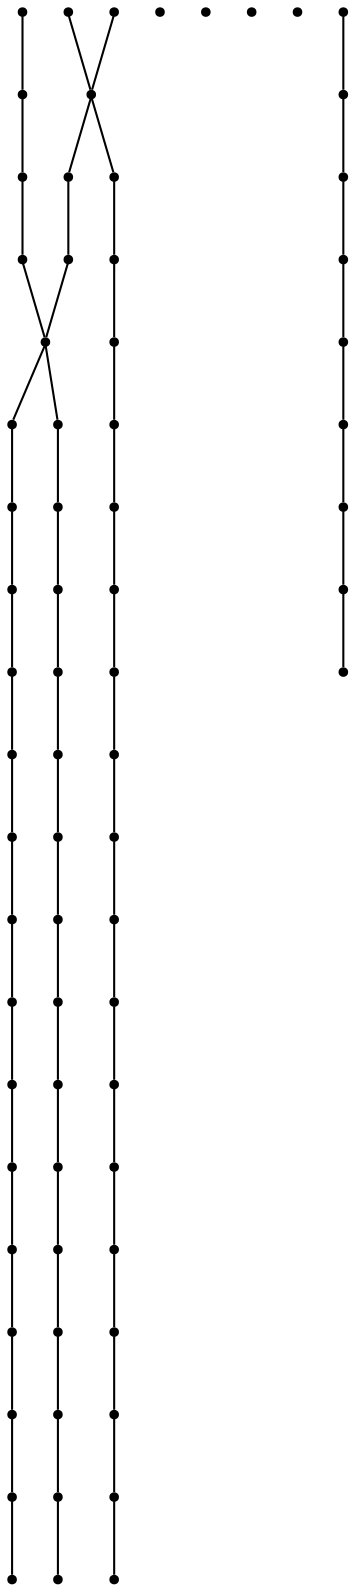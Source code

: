 graph {
  node [shape=point,comment="{\"directed\":false,\"doi\":\"10.1007/978-3-031-49272-3_18\",\"figure\":\"7 (4)\"}"]

  v0 [pos="1568.7618582240837,1668.1870340500263"]
  v1 [pos="1585.8619760258816,1670.5676598495104"]
  v2 [pos="1551.6622650267313,1664.829257011559"]
  v3 [pos="1534.5605734115952,1662.1621371073547"]
  v4 [pos="1517.4609802142431,1659.382594258495"]
  v5 [pos="1500.3592885991072,1656.43015662088"]
  v6 [pos="1483.2596954017552,1653.316111000323"]
  v7 [pos="1466.159052995511,1651.1991513433811"]
  v8 [pos="1585.8619760258816,1590.3443824858211"]
  v9 [pos="1602.9615692232335,1591.5070188659581"]
  v10 [pos="1585.8619760258816,1642.6394921657927"]
  v11 [pos="1602.9615692232337,1643.977248902028"]
  v12 [pos="1602.9615692232335,1673.460802014336"]
  v13 [pos="1568.7618582240834,1589.2608491278284"]
  v14 [pos="1568.7618582240834,1640.4694050369844"]
  v15 [pos="1551.6622650267313,1587.6856561498826"]
  v16 [pos="1551.6622650267313,1635.8541506557367"]
  v17 [pos="1559.3770980097206,1483.624485941259"]
  v18 [pos="1559.3770980097208,1499.2893006561353"]
  v19 [pos="1559.3770980097208,1514.9509677829112"]
  v20 [pos="1559.3770980097208,1530.6126349096874"]
  v21 [pos="1534.5605734115952,1586.202029371204"]
  v22 [pos="1534.5605734115954,1633.8174703922493"]
  v23 [pos="1517.4609802142434,1587.0292409588874"]
  v24 [pos="1517.4609802142431,1631.2148919410004"]
  v25 [pos="1500.3592885991072,1585.1873614255765"]
  v26 [pos="1500.3592885991072,1627.7988686257772"]
  v27 [pos="1483.2596954017552,1582.372400262139"]
  v28 [pos="1483.259695401755,1622.7137333907212"]
  v29 [pos="1466.159052995511,1580.3668143538198"]
  v30 [pos="1466.159052995511,1620.6362616572135"]
  v31 [pos="1449.059459798159,1579.0405987739503"]
  v32 [pos="1449.059459798159,1614.3260469811316"]
  v33 [pos="1449.059459798159,1650.4604855421414"]
  v34 [pos="1431.957768183023,1579.388613918803"]
  v35 [pos="1431.957768183023,1608.7261698133912"]
  v36 [pos="1431.957768183023,1646.0973561470698"]
  v37 [pos="1414.8581749856708,1578.7301003357413"]
  v38 [pos="1414.8581749856708,1604.0754971175654"]
  v39 [pos="1414.8581749856712,1640.0089669474758"]
  v40 [pos="1397.756483370535,1578.3832615621986"]
  v41 [pos="1397.7564833705349,1597.7360321278288"]
  v42 [pos="1397.7564833705349,1631.2336502943224"]
  v43 [pos="1397.7564833705346,1686.0803093457434"]
  v44 [pos="1414.8581749856708,1689.6286903302541"]
  v45 [pos="1380.6579393820746,1577.3435400870496"]
  v46 [pos="1380.6579393820748,1589.959899830357"]
  v47 [pos="1380.6579393820748,1627.091424354982"]
  v48 [pos="1380.6579393820748,1682.7537538377208"]
  v49 [pos="1363.5562477669387,1573.516931390808"]
  v50 [pos="1363.5562477669387,1583.2766164799007"]
  v51 [pos="1363.5562477669387,1620.5435190866365"]
  v52 [pos="1363.5562477669387,1680.0199940884943"]
  v53 [pos="1346.4556053606946,1572.4917714848477"]
  v54 [pos="1346.4556053606946,1610.7088005842554"]
  v55 [pos="1346.4556053606946,1662.28203159952"]
  v56 [pos="1329.3544383500046,1556.7550709447837"]
  v57 [pos="1329.3544383500043,1602.2763802710654"]
  v58 [pos="1329.3544383500046,1653.153580996624"]
  v59 [pos="1312.2543205482066,1540.6484493184446"]
  v60 [pos="1329.3544383500046,1572.31153232386"]
  v61 [pos="1312.2543205482066,1572.1344407509723"]
  v62 [pos="1312.2543205482066,1588.2346400258352"]
  v63 [pos="1312.2543205482066,1643.1938491971882"]
  v64 [pos="1295.1531535375166,1513.802892971963"]
  v65 [pos="1295.1531535375166,1570.466378027173"]
  v66 [pos="1295.1531535375161,1631.7733185812522"]
  v67 [pos="1278.0526383081078,1478.6143841194917"]
  v68 [pos="1278.0526383081078,1537.236495612078"]
  v69 [pos="1278.0526383081076,1568.5568094528066"]
  v70 [pos="1278.0526383081078,1606.5716934498048"]

  v0 -- v1 [id="-1",pos="1568.7618582240837,1668.1870340500263 1574.508487358189,1668.8889187757404 1580.1997225637474,1669.760483211296 1585.8619760258816,1670.5676598495104"]
  v2 -- v0 [id="-2",pos="1551.6622650267313,1664.829257011559 1557.3555609728464,1666.10524846608 1563.0863957340994,1667.0612797677418 1568.7618582240837,1668.1870340500263"]
  v3 -- v2 [id="-3",pos="1534.5605734115952,1662.1621371073547 1540.2497248275945,1663.1686859738038 1545.9370760895024,1664.158678183982 1551.6622650267313,1664.829257011559"]
  v4 -- v3 [id="-4",pos="1517.4609802142431,1659.382594258495 1523.1791916224875,1660.184569374946 1528.8707799557162,1661.18162901995 1534.5605734115952,1662.1621371073547"]
  v5 -- v4 [id="-5",pos="1500.3592885991072,1656.43015662088 1506.0725781259935,1657.2441490860435 1511.7800720516457,1658.2157654401105 1517.4609802142431,1659.382594258495"]
  v6 -- v5 [id="-6",pos="1483.2596954017552,1653.316111000323 1488.9166356959452,1654.4510069713806 1494.6407647168337,1655.3615176810158 1500.3592885991072,1656.43015662088"]
  v7 -- v6 [id="-7",pos="1466.159052995511,1651.1991513433811 1471.8164297168094,1651.9318783311576 1477.5044415781945,1652.7361211001466 1483.2596954017552,1653.316111000323"]
  v8 -- v9 [id="-8",pos="1585.8619760258816,1590.3443824858211 1602.9615692232335,1591.5070188659581 1602.9615692232335,1591.5070188659581 1602.9615692232335,1591.5070188659581"]
  v10 -- v11 [id="-9",pos="1585.8619760258816,1642.6394921657927 1602.9615692232337,1643.977248902028 1602.9615692232337,1643.977248902028 1602.9615692232337,1643.977248902028"]
  v1 -- v12 [id="-10",pos="1585.8619760258816,1670.5676598495104 1602.9615692232335,1673.460802014336 1602.9615692232335,1673.460802014336 1602.9615692232335,1673.460802014336"]
  v13 -- v8 [id="-11",pos="1568.7618582240834,1589.2608491278284 1585.8619760258816,1590.3443824858211 1585.8619760258816,1590.3443824858211 1585.8619760258816,1590.3443824858211"]
  v14 -- v10 [id="-12",pos="1568.7618582240834,1640.4694050369844 1585.8619760258816,1642.6394921657927 1585.8619760258816,1642.6394921657927 1585.8619760258816,1642.6394921657927"]
  v15 -- v13 [id="-13",pos="1551.6622650267313,1587.6856561498826 1568.7618582240834,1589.2608491278284 1568.7618582240834,1589.2608491278284 1568.7618582240834,1589.2608491278284"]
  v16 -- v14 [id="-14",pos="1551.6622650267313,1635.8541506557367 1568.7618582240834,1640.4694050369844 1568.7618582240834,1640.4694050369844 1568.7618582240834,1640.4694050369844"]
  v21 -- v15 [id="-23",pos="1534.5605734115952,1586.202029371204 1551.6622650267313,1587.6856561498826 1551.6622650267313,1587.6856561498826 1551.6622650267313,1587.6856561498826"]
  v22 -- v16 [id="-24",pos="1534.5605734115954,1633.8174703922493 1551.6622650267313,1635.8541506557367 1551.6622650267313,1635.8541506557367 1551.6622650267313,1635.8541506557367"]
  v23 -- v21 [id="-25",pos="1517.4609802142434,1587.0292409588874 1534.5605734115952,1586.202029371204 1534.5605734115952,1586.202029371204 1534.5605734115952,1586.202029371204"]
  v24 -- v22 [id="-26",pos="1517.4609802142431,1631.2148919410004 1534.5605734115954,1633.8174703922493 1534.5605734115954,1633.8174703922493 1534.5605734115954,1633.8174703922493"]
  v25 -- v23 [id="-27",pos="1500.3592885991072,1585.1873614255765 1517.4609802142434,1587.0292409588874 1517.4609802142434,1587.0292409588874 1517.4609802142434,1587.0292409588874"]
  v26 -- v24 [id="-28",pos="1500.3592885991072,1627.7988686257772 1517.4609802142431,1631.2148919410004 1517.4609802142431,1631.2148919410004 1517.4609802142431,1631.2148919410004"]
  v27 -- v25 [id="-29",pos="1483.2596954017552,1582.372400262139 1500.3592885991072,1585.1873614255765 1500.3592885991072,1585.1873614255765 1500.3592885991072,1585.1873614255765"]
  v28 -- v26 [id="-30",pos="1483.259695401755,1622.7137333907212 1500.3592885991072,1627.7988686257772 1500.3592885991072,1627.7988686257772 1500.3592885991072,1627.7988686257772"]
  v29 -- v27 [id="-31",pos="1466.159052995511,1580.3668143538198 1483.2596954017552,1582.372400262139 1483.2596954017552,1582.372400262139 1483.2596954017552,1582.372400262139"]
  v30 -- v28 [id="-32",pos="1466.159052995511,1620.6362616572135 1483.259695401755,1622.7137333907212 1483.259695401755,1622.7137333907212 1483.259695401755,1622.7137333907212"]
  v31 -- v29 [id="-33",pos="1449.059459798159,1579.0405987739503 1466.159052995511,1580.3668143538198 1466.159052995511,1580.3668143538198 1466.159052995511,1580.3668143538198"]
  v32 -- v30 [id="-34",pos="1449.059459798159,1614.3260469811316 1466.159052995511,1620.6362616572135 1466.159052995511,1620.6362616572135 1466.159052995511,1620.6362616572135"]
  v33 -- v7 [id="-35",pos="1449.059459798159,1650.4604855421414 1466.159052995511,1651.1991513433811 1466.159052995511,1651.1991513433811 1466.159052995511,1651.1991513433811"]
  v34 -- v31 [id="-36",pos="1431.957768183023,1579.388613918803 1449.059459798159,1579.0405987739503 1449.059459798159,1579.0405987739503 1449.059459798159,1579.0405987739503"]
  v35 -- v32 [id="-37",pos="1431.957768183023,1608.7261698133912 1449.059459798159,1614.3260469811316 1449.059459798159,1614.3260469811316 1449.059459798159,1614.3260469811316"]
  v36 -- v33 [id="-38",pos="1431.957768183023,1646.0973561470698 1449.059459798159,1650.4604855421414 1449.059459798159,1650.4604855421414 1449.059459798159,1650.4604855421414"]
  v37 -- v34 [id="-39",pos="1414.8581749856708,1578.7301003357413 1431.957768183023,1579.388613918803 1431.957768183023,1579.388613918803 1431.957768183023,1579.388613918803"]
  v38 -- v35 [id="-40",pos="1414.8581749856708,1604.0754971175654 1431.957768183023,1608.7261698133912 1431.957768183023,1608.7261698133912 1431.957768183023,1608.7261698133912"]
  v39 -- v36 [id="-41",pos="1414.8581749856712,1640.0089669474758 1431.957768183023,1646.0973561470698 1431.957768183023,1646.0973561470698 1431.957768183023,1646.0973561470698"]
  v40 -- v37 [id="-42",pos="1397.756483370535,1578.3832615621986 1414.8581749856708,1578.7301003357413 1414.8581749856708,1578.7301003357413 1414.8581749856708,1578.7301003357413"]
  v41 -- v38 [id="-43",pos="1397.7564833705349,1597.7360321278288 1414.8581749856708,1604.0754971175654 1414.8581749856708,1604.0754971175654 1414.8581749856708,1604.0754971175654"]
  v42 -- v39 [id="-44",pos="1397.7564833705349,1631.2336502943224 1414.8581749856712,1640.0089669474758 1414.8581749856712,1640.0089669474758 1414.8581749856712,1640.0089669474758"]
  v43 -- v44 [id="-45",pos="1397.7564833705346,1686.0803093457434 1414.8581749856708,1689.6286903302541 1414.8581749856708,1689.6286903302541 1414.8581749856708,1689.6286903302541"]
  v45 -- v40 [id="-46",pos="1380.6579393820746,1577.3435400870496 1397.756483370535,1578.3832615621986 1397.756483370535,1578.3832615621986 1397.756483370535,1578.3832615621986"]
  v46 -- v41 [id="-47",pos="1380.6579393820748,1589.959899830357 1397.7564833705349,1597.7360321278288 1397.7564833705349,1597.7360321278288 1397.7564833705349,1597.7360321278288"]
  v70 -- v66 [id="-48",pos="1278.0526383081078,1606.5716934498048 1295.1531535375161,1631.7733185812522 1295.1531535375161,1631.7733185812522 1295.1531535375161,1631.7733185812522"]
  v69 -- v65 [id="-49",pos="1278.0526383081076,1568.5568094528066 1295.1531535375166,1570.466378027173 1295.1531535375166,1570.466378027173 1295.1531535375166,1570.466378027173"]
  v68 -- v65 [id="-50",pos="1278.0526383081078,1537.236495612078 1295.1531535375166,1570.466378027173 1295.1531535375166,1570.466378027173 1295.1531535375166,1570.466378027173"]
  v67 -- v64 [id="-51",pos="1278.0526383081078,1478.6143841194917 1295.1531535375166,1513.802892971963 1295.1531535375166,1513.802892971963 1295.1531535375166,1513.802892971963"]
  v47 -- v42 [id="-52",pos="1380.6579393820748,1627.091424354982 1397.7564833705349,1631.2336502943224 1397.7564833705349,1631.2336502943224 1397.7564833705349,1631.2336502943224"]
  v48 -- v43 [id="-53",pos="1380.6579393820748,1682.7537538377208 1397.7564833705346,1686.0803093457434 1397.7564833705346,1686.0803093457434 1397.7564833705346,1686.0803093457434"]
  v49 -- v45 [id="-54",pos="1363.5562477669387,1573.516931390808 1380.6579393820746,1577.3435400870496 1380.6579393820746,1577.3435400870496 1380.6579393820746,1577.3435400870496"]
  v66 -- v63 [id="-55",pos="1295.1531535375161,1631.7733185812522 1312.2543205482066,1643.1938491971882 1312.2543205482066,1643.1938491971882 1312.2543205482066,1643.1938491971882"]
  v65 -- v61 [id="-56",pos="1295.1531535375166,1570.466378027173 1312.2543205482066,1572.1344407509723 1312.2543205482066,1572.1344407509723 1312.2543205482066,1572.1344407509723"]
  v65 -- v62 [id="-57",pos="1295.1531535375166,1570.466378027173 1312.2543205482066,1588.2346400258352 1312.2543205482066,1588.2346400258352 1312.2543205482066,1588.2346400258352"]
  v64 -- v59 [id="-58",pos="1295.1531535375166,1513.802892971963 1312.2543205482066,1540.6484493184446 1312.2543205482066,1540.6484493184446 1312.2543205482066,1540.6484493184446"]
  v50 -- v46 [id="-59",pos="1363.5562477669387,1583.2766164799007 1380.6579393820748,1589.959899830357 1380.6579393820748,1589.959899830357 1380.6579393820748,1589.959899830357"]
  v51 -- v47 [id="-60",pos="1363.5562477669387,1620.5435190866365 1380.6579393820748,1627.091424354982 1380.6579393820748,1627.091424354982 1380.6579393820748,1627.091424354982"]
  v52 -- v48 [id="-61",pos="1363.5562477669387,1680.0199940884943 1380.6579393820748,1682.7537538377208 1380.6579393820748,1682.7537538377208 1380.6579393820748,1682.7537538377208"]
  v53 -- v49 [id="-62",pos="1346.4556053606946,1572.4917714848477 1363.5562477669387,1573.516931390808 1363.5562477669387,1573.516931390808 1363.5562477669387,1573.516931390808"]
  v63 -- v58 [id="-63",pos="1312.2543205482066,1643.1938491971882 1329.3544383500046,1653.153580996624 1329.3544383500046,1653.153580996624 1329.3544383500046,1653.153580996624"]
  v62 -- v57 [id="-64",pos="1312.2543205482066,1588.2346400258352 1329.3544383500043,1602.2763802710654 1329.3544383500043,1602.2763802710654 1329.3544383500043,1602.2763802710654"]
  v61 -- v60 [id="-65",pos="1312.2543205482066,1572.1344407509723 1329.3544383500046,1572.31153232386 1329.3544383500046,1572.31153232386 1329.3544383500046,1572.31153232386"]
  v60 -- v53 [id="-66",pos="1329.3544383500046,1572.31153232386 1346.4556053606946,1572.4917714848477 1346.4556053606946,1572.4917714848477 1346.4556053606946,1572.4917714848477"]
  v59 -- v56 [id="-67",pos="1312.2543205482066,1540.6484493184446 1329.3544383500046,1556.7550709447837 1329.3544383500046,1556.7550709447837 1329.3544383500046,1556.7550709447837"]
  v58 -- v55 [id="-68",pos="1329.3544383500046,1653.153580996624 1346.4556053606946,1662.28203159952 1346.4556053606946,1662.28203159952 1346.4556053606946,1662.28203159952"]
  v57 -- v54 [id="-69",pos="1329.3544383500043,1602.2763802710654 1346.4556053606946,1610.7088005842554 1346.4556053606946,1610.7088005842554 1346.4556053606946,1610.7088005842554"]
  v56 -- v53 [id="-70",pos="1329.3544383500046,1556.7550709447837 1346.4556053606946,1572.4917714848477 1346.4556053606946,1572.4917714848477 1346.4556053606946,1572.4917714848477"]
  v53 -- v50 [id="-71",pos="1346.4556053606946,1572.4917714848477 1363.5562477669387,1583.2766164799007 1363.5562477669387,1583.2766164799007 1363.5562477669387,1583.2766164799007"]
  v54 -- v51 [id="-72",pos="1346.4556053606946,1610.7088005842554 1363.5562477669387,1620.5435190866365 1363.5562477669387,1620.5435190866365 1363.5562477669387,1620.5435190866365"]
  v55 -- v52 [id="-73",pos="1346.4556053606946,1662.28203159952 1363.5562477669387,1680.0199940884943 1363.5562477669387,1680.0199940884943 1363.5562477669387,1680.0199940884943"]
}